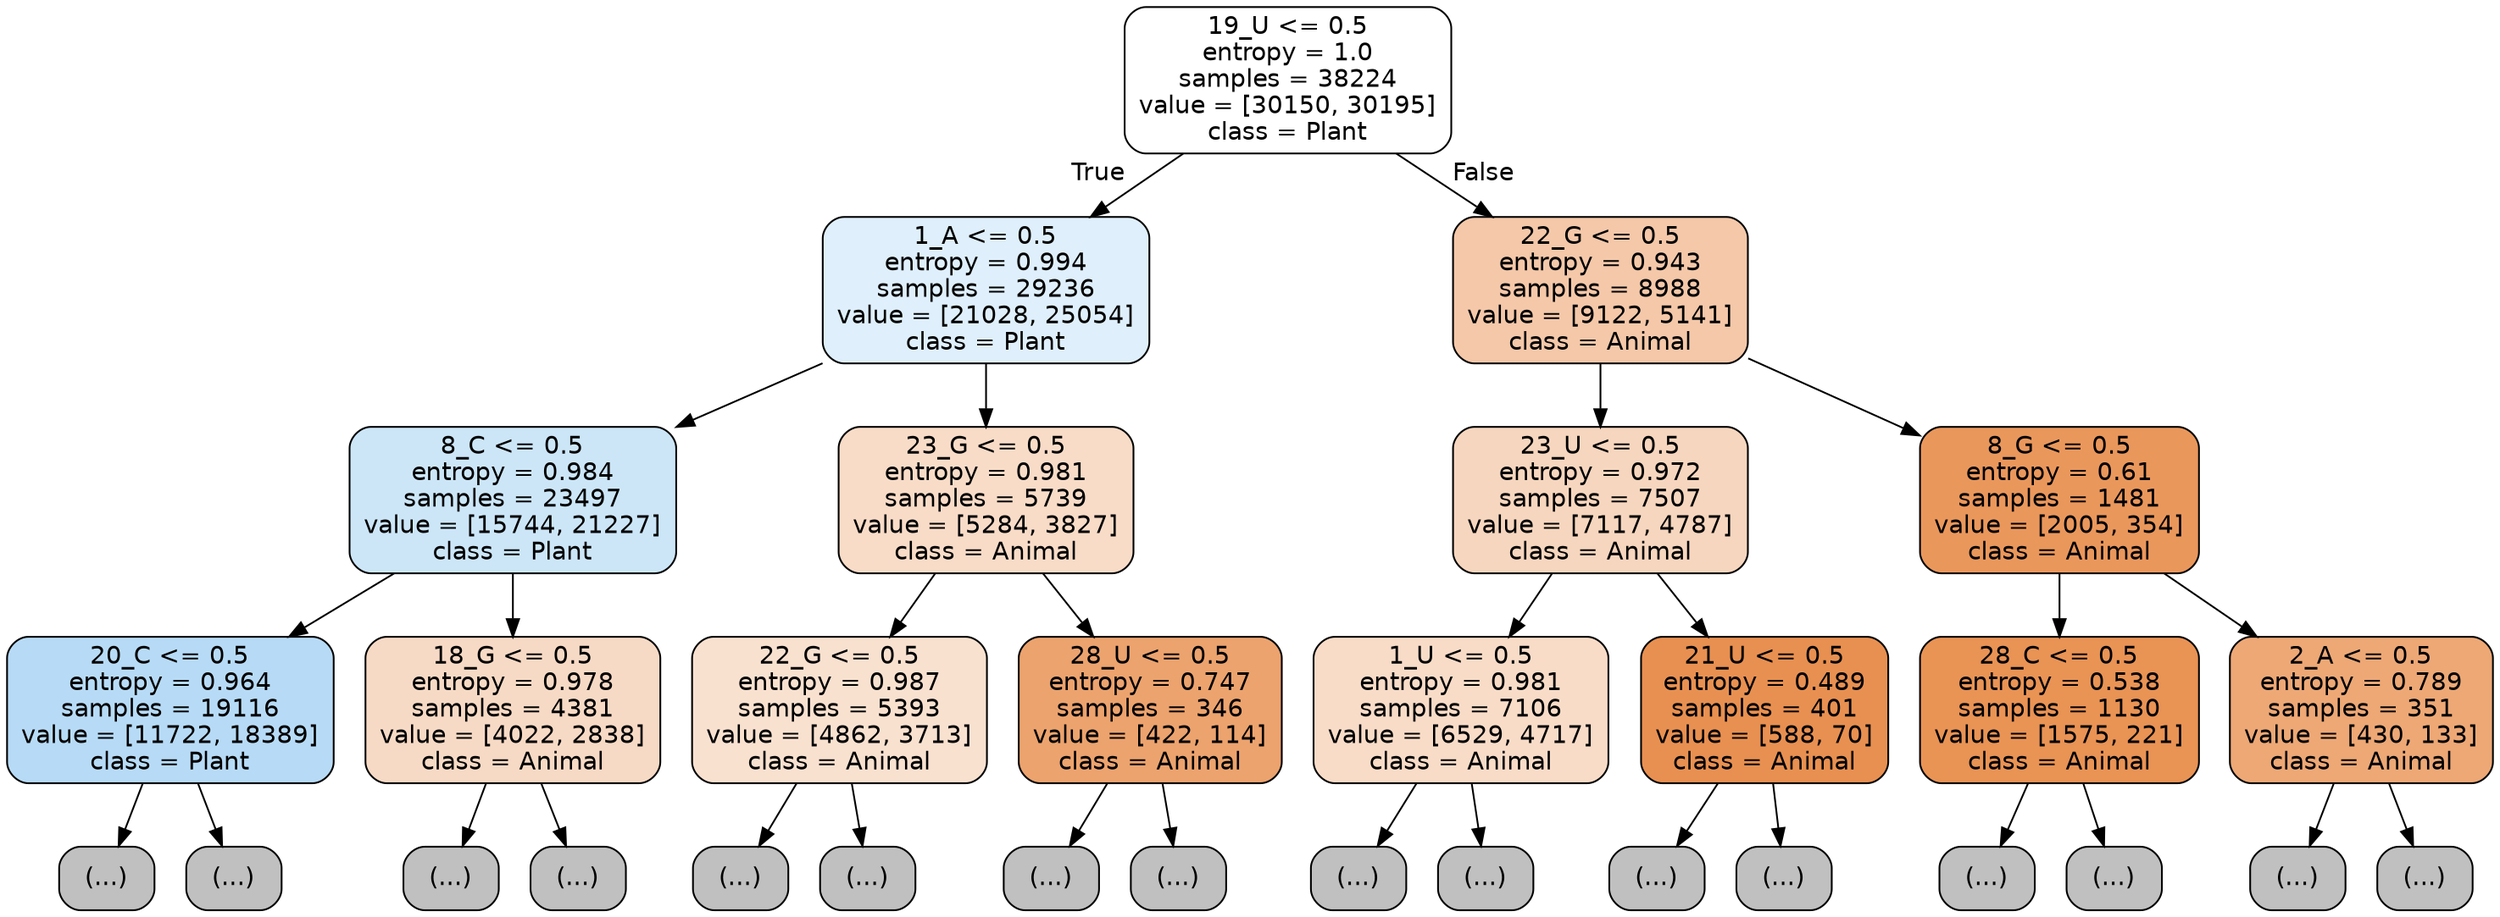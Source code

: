digraph Tree {
node [shape=box, style="filled, rounded", color="black", fontname="helvetica"] ;
edge [fontname="helvetica"] ;
0 [label="19_U <= 0.5\nentropy = 1.0\nsamples = 38224\nvalue = [30150, 30195]\nclass = Plant", fillcolor="#ffffff"] ;
1 [label="1_A <= 0.5\nentropy = 0.994\nsamples = 29236\nvalue = [21028, 25054]\nclass = Plant", fillcolor="#dfeffb"] ;
0 -> 1 [labeldistance=2.5, labelangle=45, headlabel="True"] ;
2 [label="8_C <= 0.5\nentropy = 0.984\nsamples = 23497\nvalue = [15744, 21227]\nclass = Plant", fillcolor="#cce6f8"] ;
1 -> 2 ;
3 [label="20_C <= 0.5\nentropy = 0.964\nsamples = 19116\nvalue = [11722, 18389]\nclass = Plant", fillcolor="#b7dbf6"] ;
2 -> 3 ;
4 [label="(...)", fillcolor="#C0C0C0"] ;
3 -> 4 ;
5763 [label="(...)", fillcolor="#C0C0C0"] ;
3 -> 5763 ;
7496 [label="18_G <= 0.5\nentropy = 0.978\nsamples = 4381\nvalue = [4022, 2838]\nclass = Animal", fillcolor="#f7dac5"] ;
2 -> 7496 ;
7497 [label="(...)", fillcolor="#C0C0C0"] ;
7496 -> 7497 ;
8960 [label="(...)", fillcolor="#C0C0C0"] ;
7496 -> 8960 ;
9607 [label="23_G <= 0.5\nentropy = 0.981\nsamples = 5739\nvalue = [5284, 3827]\nclass = Animal", fillcolor="#f8dcc8"] ;
1 -> 9607 ;
9608 [label="22_G <= 0.5\nentropy = 0.987\nsamples = 5393\nvalue = [4862, 3713]\nclass = Animal", fillcolor="#f9e1d0"] ;
9607 -> 9608 ;
9609 [label="(...)", fillcolor="#C0C0C0"] ;
9608 -> 9609 ;
12068 [label="(...)", fillcolor="#C0C0C0"] ;
9608 -> 12068 ;
12325 [label="28_U <= 0.5\nentropy = 0.747\nsamples = 346\nvalue = [422, 114]\nclass = Animal", fillcolor="#eca36e"] ;
9607 -> 12325 ;
12326 [label="(...)", fillcolor="#C0C0C0"] ;
12325 -> 12326 ;
12471 [label="(...)", fillcolor="#C0C0C0"] ;
12325 -> 12471 ;
12472 [label="22_G <= 0.5\nentropy = 0.943\nsamples = 8988\nvalue = [9122, 5141]\nclass = Animal", fillcolor="#f4c8a9"] ;
0 -> 12472 [labeldistance=2.5, labelangle=-45, headlabel="False"] ;
12473 [label="23_U <= 0.5\nentropy = 0.972\nsamples = 7507\nvalue = [7117, 4787]\nclass = Animal", fillcolor="#f6d6be"] ;
12472 -> 12473 ;
12474 [label="1_U <= 0.5\nentropy = 0.981\nsamples = 7106\nvalue = [6529, 4717]\nclass = Animal", fillcolor="#f8dcc8"] ;
12473 -> 12474 ;
12475 [label="(...)", fillcolor="#C0C0C0"] ;
12474 -> 12475 ;
14518 [label="(...)", fillcolor="#C0C0C0"] ;
12474 -> 14518 ;
16225 [label="21_U <= 0.5\nentropy = 0.489\nsamples = 401\nvalue = [588, 70]\nclass = Animal", fillcolor="#e89051"] ;
12473 -> 16225 ;
16226 [label="(...)", fillcolor="#C0C0C0"] ;
16225 -> 16226 ;
16311 [label="(...)", fillcolor="#C0C0C0"] ;
16225 -> 16311 ;
16350 [label="8_G <= 0.5\nentropy = 0.61\nsamples = 1481\nvalue = [2005, 354]\nclass = Animal", fillcolor="#ea975c"] ;
12472 -> 16350 ;
16351 [label="28_C <= 0.5\nentropy = 0.538\nsamples = 1130\nvalue = [1575, 221]\nclass = Animal", fillcolor="#e99355"] ;
16350 -> 16351 ;
16352 [label="(...)", fillcolor="#C0C0C0"] ;
16351 -> 16352 ;
16679 [label="(...)", fillcolor="#C0C0C0"] ;
16351 -> 16679 ;
16680 [label="2_A <= 0.5\nentropy = 0.789\nsamples = 351\nvalue = [430, 133]\nclass = Animal", fillcolor="#eda876"] ;
16350 -> 16680 ;
16681 [label="(...)", fillcolor="#C0C0C0"] ;
16680 -> 16681 ;
16786 [label="(...)", fillcolor="#C0C0C0"] ;
16680 -> 16786 ;
}
